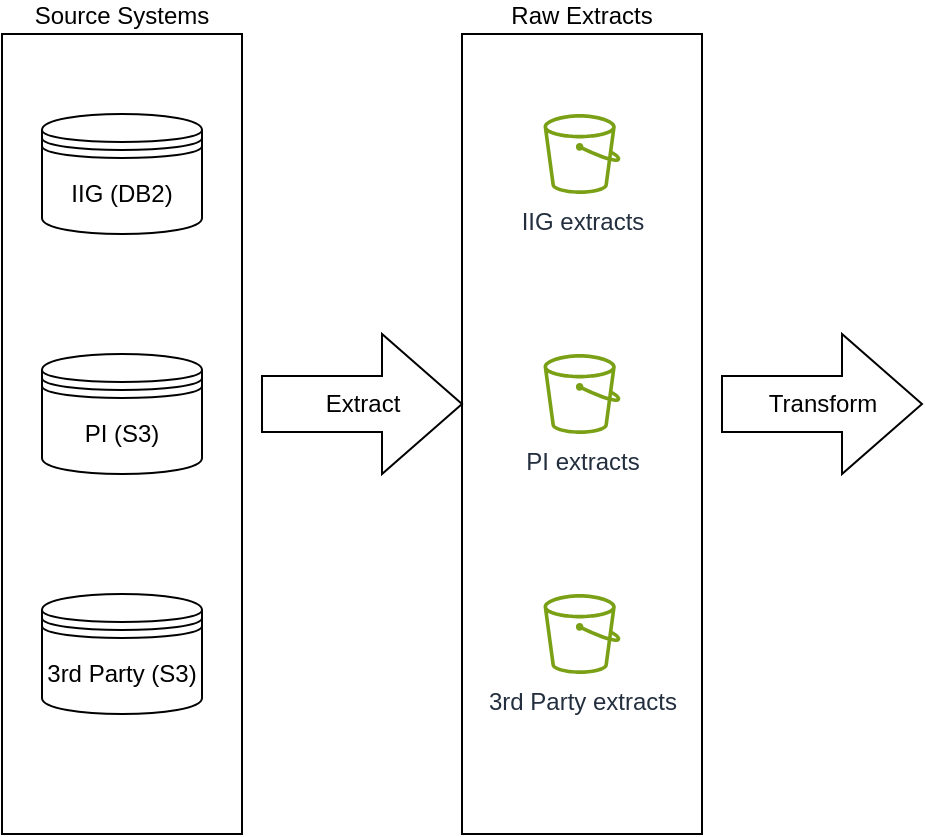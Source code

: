 <mxfile version="23.0.1" type="github">
  <diagram name="Page-1" id="yyaAXf0NI25FcjQbEKhI">
    <mxGraphModel dx="954" dy="510" grid="1" gridSize="10" guides="1" tooltips="1" connect="1" arrows="1" fold="1" page="1" pageScale="1" pageWidth="850" pageHeight="1100" math="0" shadow="0">
      <root>
        <mxCell id="0" />
        <mxCell id="1" parent="0" />
        <mxCell id="1Y30zJmkwv6W174HL4Gk-3" value="IIG (DB2)" style="shape=datastore;whiteSpace=wrap;html=1;" vertex="1" parent="1">
          <mxGeometry x="30" y="80" width="80" height="60" as="geometry" />
        </mxCell>
        <mxCell id="1Y30zJmkwv6W174HL4Gk-4" value="PI (S3)" style="shape=datastore;whiteSpace=wrap;html=1;" vertex="1" parent="1">
          <mxGeometry x="30" y="200" width="80" height="60" as="geometry" />
        </mxCell>
        <mxCell id="1Y30zJmkwv6W174HL4Gk-5" value="3rd Party (S3)" style="shape=datastore;whiteSpace=wrap;html=1;" vertex="1" parent="1">
          <mxGeometry x="30" y="320" width="80" height="60" as="geometry" />
        </mxCell>
        <mxCell id="1Y30zJmkwv6W174HL4Gk-6" value="Source Systems" style="rounded=0;whiteSpace=wrap;html=1;fillColor=none;labelPosition=center;verticalLabelPosition=top;align=center;verticalAlign=bottom;" vertex="1" parent="1">
          <mxGeometry x="10" y="40" width="120" height="400" as="geometry" />
        </mxCell>
        <mxCell id="1Y30zJmkwv6W174HL4Gk-7" value="Extract" style="html=1;shadow=0;dashed=0;align=center;verticalAlign=middle;shape=mxgraph.arrows2.arrow;dy=0.6;dx=40;notch=0;" vertex="1" parent="1">
          <mxGeometry x="140" y="190" width="100" height="70" as="geometry" />
        </mxCell>
        <mxCell id="1Y30zJmkwv6W174HL4Gk-10" value="IIG extracts" style="sketch=0;outlineConnect=0;fontColor=#232F3E;gradientColor=none;fillColor=#7AA116;strokeColor=none;dashed=0;verticalLabelPosition=bottom;verticalAlign=top;align=center;html=1;fontSize=12;fontStyle=0;aspect=fixed;pointerEvents=1;shape=mxgraph.aws4.bucket;" vertex="1" parent="1">
          <mxGeometry x="280.77" y="80" width="38.46" height="40" as="geometry" />
        </mxCell>
        <mxCell id="1Y30zJmkwv6W174HL4Gk-11" value="PI extracts" style="sketch=0;outlineConnect=0;fontColor=#232F3E;gradientColor=none;fillColor=#7AA116;strokeColor=none;dashed=0;verticalLabelPosition=bottom;verticalAlign=top;align=center;html=1;fontSize=12;fontStyle=0;aspect=fixed;pointerEvents=1;shape=mxgraph.aws4.bucket;" vertex="1" parent="1">
          <mxGeometry x="280.77" y="200" width="38.46" height="40" as="geometry" />
        </mxCell>
        <mxCell id="1Y30zJmkwv6W174HL4Gk-12" value="3rd Party extracts" style="sketch=0;outlineConnect=0;fontColor=#232F3E;gradientColor=none;fillColor=#7AA116;strokeColor=none;dashed=0;verticalLabelPosition=bottom;verticalAlign=top;align=center;html=1;fontSize=12;fontStyle=0;aspect=fixed;pointerEvents=1;shape=mxgraph.aws4.bucket;" vertex="1" parent="1">
          <mxGeometry x="280.77" y="320" width="38.46" height="40" as="geometry" />
        </mxCell>
        <mxCell id="1Y30zJmkwv6W174HL4Gk-13" value="Raw Extracts" style="rounded=0;whiteSpace=wrap;html=1;fillColor=none;labelPosition=center;verticalLabelPosition=top;align=center;verticalAlign=bottom;" vertex="1" parent="1">
          <mxGeometry x="240" y="40" width="120" height="400" as="geometry" />
        </mxCell>
        <mxCell id="1Y30zJmkwv6W174HL4Gk-14" value="Transform" style="html=1;shadow=0;dashed=0;align=center;verticalAlign=middle;shape=mxgraph.arrows2.arrow;dy=0.6;dx=40;notch=0;" vertex="1" parent="1">
          <mxGeometry x="370" y="190" width="100" height="70" as="geometry" />
        </mxCell>
      </root>
    </mxGraphModel>
  </diagram>
</mxfile>
